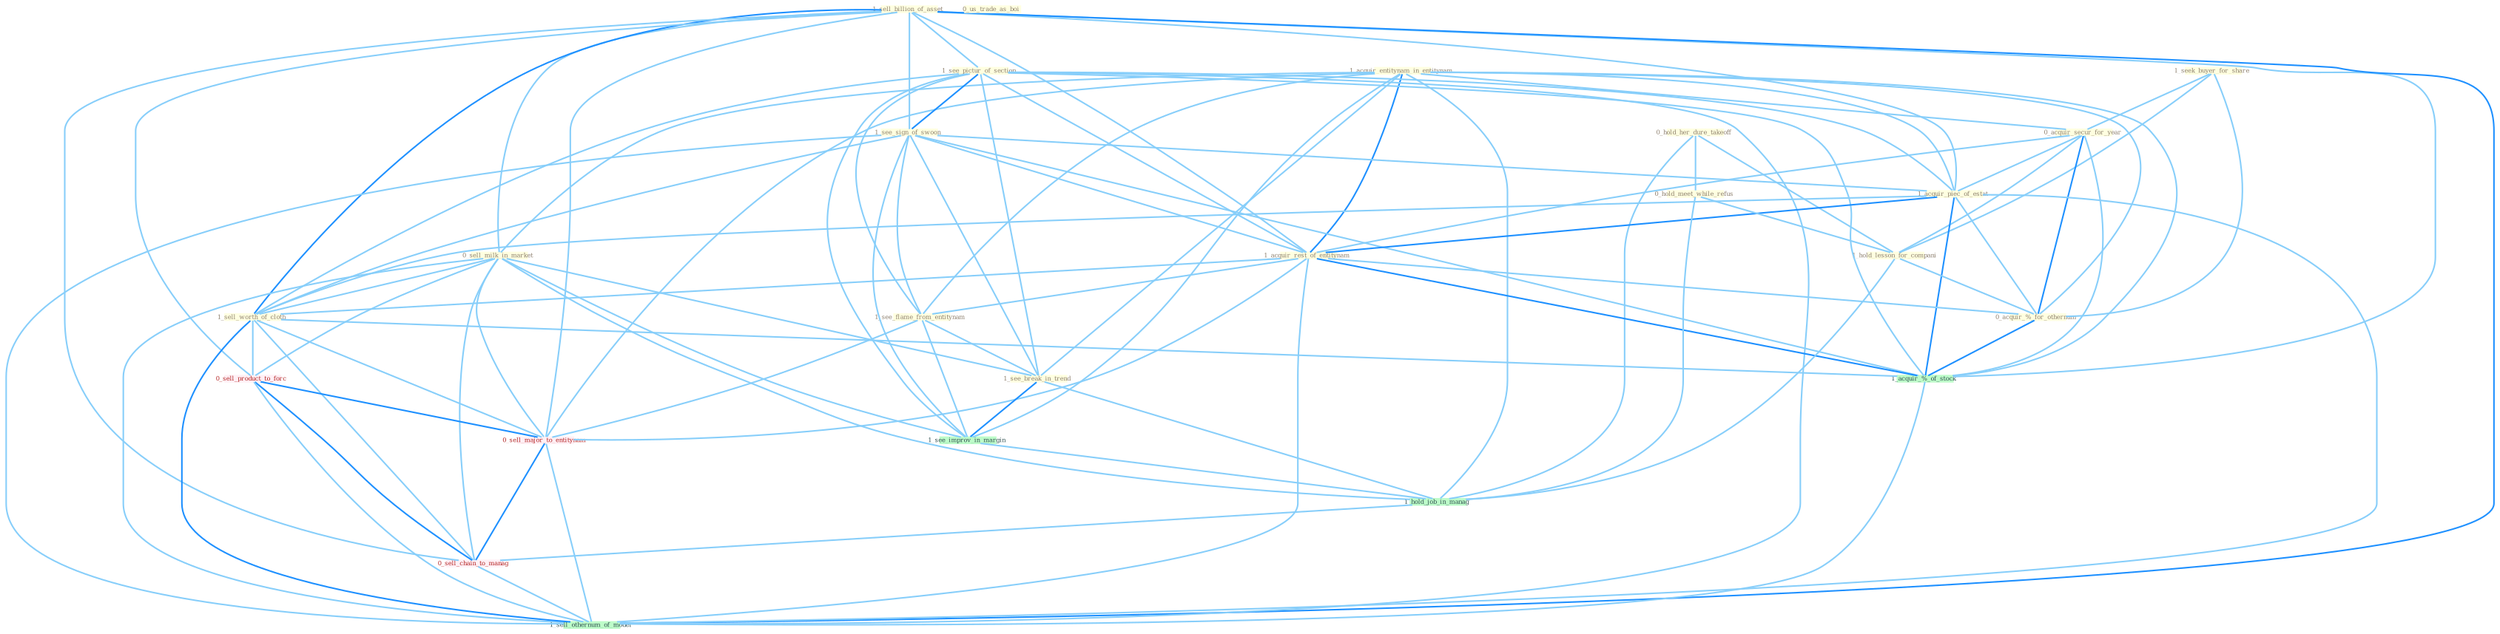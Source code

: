 Graph G{ 
    node
    [shape=polygon,style=filled,width=.5,height=.06,color="#BDFCC9",fixedsize=true,fontsize=4,
    fontcolor="#2f4f4f"];
    {node
    [color="#ffffe0", fontcolor="#8b7d6b"] "1_seek_buyer_for_share " "1_acquir_entitynam_in_entitynam " "1_sell_billion_of_asset " "0_acquir_secur_for_year " "1_see_pictur_of_section " "0_hold_her_dure_takeoff " "1_see_sign_of_swoon " "1_acquir_piec_of_estat " "1_acquir_rest_of_entitynam " "0_us_trade_as_boi " "0_sell_milk_in_market " "0_hold_meet_while_refus " "1_see_flame_from_entitynam " "1_sell_worth_of_cloth " "1_hold_lesson_for_compani " "0_acquir_%_for_othernum " "1_see_break_in_trend "}
{node [color="#fff0f5", fontcolor="#b22222"] "0_sell_product_to_forc " "0_sell_major_to_entitynam " "0_sell_chain_to_manag "}
edge [color="#B0E2FF"];

	"1_seek_buyer_for_share " -- "0_acquir_secur_for_year " [w="1", color="#87cefa" ];
	"1_seek_buyer_for_share " -- "1_hold_lesson_for_compani " [w="1", color="#87cefa" ];
	"1_seek_buyer_for_share " -- "0_acquir_%_for_othernum " [w="1", color="#87cefa" ];
	"1_acquir_entitynam_in_entitynam " -- "0_acquir_secur_for_year " [w="1", color="#87cefa" ];
	"1_acquir_entitynam_in_entitynam " -- "1_acquir_piec_of_estat " [w="1", color="#87cefa" ];
	"1_acquir_entitynam_in_entitynam " -- "1_acquir_rest_of_entitynam " [w="2", color="#1e90ff" , len=0.8];
	"1_acquir_entitynam_in_entitynam " -- "0_sell_milk_in_market " [w="1", color="#87cefa" ];
	"1_acquir_entitynam_in_entitynam " -- "1_see_flame_from_entitynam " [w="1", color="#87cefa" ];
	"1_acquir_entitynam_in_entitynam " -- "0_acquir_%_for_othernum " [w="1", color="#87cefa" ];
	"1_acquir_entitynam_in_entitynam " -- "1_see_break_in_trend " [w="1", color="#87cefa" ];
	"1_acquir_entitynam_in_entitynam " -- "1_see_improv_in_margin " [w="1", color="#87cefa" ];
	"1_acquir_entitynam_in_entitynam " -- "1_acquir_%_of_stock " [w="1", color="#87cefa" ];
	"1_acquir_entitynam_in_entitynam " -- "1_hold_job_in_manag " [w="1", color="#87cefa" ];
	"1_acquir_entitynam_in_entitynam " -- "0_sell_major_to_entitynam " [w="1", color="#87cefa" ];
	"1_sell_billion_of_asset " -- "1_see_pictur_of_section " [w="1", color="#87cefa" ];
	"1_sell_billion_of_asset " -- "1_see_sign_of_swoon " [w="1", color="#87cefa" ];
	"1_sell_billion_of_asset " -- "1_acquir_piec_of_estat " [w="1", color="#87cefa" ];
	"1_sell_billion_of_asset " -- "1_acquir_rest_of_entitynam " [w="1", color="#87cefa" ];
	"1_sell_billion_of_asset " -- "0_sell_milk_in_market " [w="1", color="#87cefa" ];
	"1_sell_billion_of_asset " -- "1_sell_worth_of_cloth " [w="2", color="#1e90ff" , len=0.8];
	"1_sell_billion_of_asset " -- "1_acquir_%_of_stock " [w="1", color="#87cefa" ];
	"1_sell_billion_of_asset " -- "0_sell_product_to_forc " [w="1", color="#87cefa" ];
	"1_sell_billion_of_asset " -- "0_sell_major_to_entitynam " [w="1", color="#87cefa" ];
	"1_sell_billion_of_asset " -- "0_sell_chain_to_manag " [w="1", color="#87cefa" ];
	"1_sell_billion_of_asset " -- "1_sell_othernum_of_model " [w="2", color="#1e90ff" , len=0.8];
	"0_acquir_secur_for_year " -- "1_acquir_piec_of_estat " [w="1", color="#87cefa" ];
	"0_acquir_secur_for_year " -- "1_acquir_rest_of_entitynam " [w="1", color="#87cefa" ];
	"0_acquir_secur_for_year " -- "1_hold_lesson_for_compani " [w="1", color="#87cefa" ];
	"0_acquir_secur_for_year " -- "0_acquir_%_for_othernum " [w="2", color="#1e90ff" , len=0.8];
	"0_acquir_secur_for_year " -- "1_acquir_%_of_stock " [w="1", color="#87cefa" ];
	"1_see_pictur_of_section " -- "1_see_sign_of_swoon " [w="2", color="#1e90ff" , len=0.8];
	"1_see_pictur_of_section " -- "1_acquir_piec_of_estat " [w="1", color="#87cefa" ];
	"1_see_pictur_of_section " -- "1_acquir_rest_of_entitynam " [w="1", color="#87cefa" ];
	"1_see_pictur_of_section " -- "1_see_flame_from_entitynam " [w="1", color="#87cefa" ];
	"1_see_pictur_of_section " -- "1_sell_worth_of_cloth " [w="1", color="#87cefa" ];
	"1_see_pictur_of_section " -- "1_see_break_in_trend " [w="1", color="#87cefa" ];
	"1_see_pictur_of_section " -- "1_see_improv_in_margin " [w="1", color="#87cefa" ];
	"1_see_pictur_of_section " -- "1_acquir_%_of_stock " [w="1", color="#87cefa" ];
	"1_see_pictur_of_section " -- "1_sell_othernum_of_model " [w="1", color="#87cefa" ];
	"0_hold_her_dure_takeoff " -- "0_hold_meet_while_refus " [w="1", color="#87cefa" ];
	"0_hold_her_dure_takeoff " -- "1_hold_lesson_for_compani " [w="1", color="#87cefa" ];
	"0_hold_her_dure_takeoff " -- "1_hold_job_in_manag " [w="1", color="#87cefa" ];
	"1_see_sign_of_swoon " -- "1_acquir_piec_of_estat " [w="1", color="#87cefa" ];
	"1_see_sign_of_swoon " -- "1_acquir_rest_of_entitynam " [w="1", color="#87cefa" ];
	"1_see_sign_of_swoon " -- "1_see_flame_from_entitynam " [w="1", color="#87cefa" ];
	"1_see_sign_of_swoon " -- "1_sell_worth_of_cloth " [w="1", color="#87cefa" ];
	"1_see_sign_of_swoon " -- "1_see_break_in_trend " [w="1", color="#87cefa" ];
	"1_see_sign_of_swoon " -- "1_see_improv_in_margin " [w="1", color="#87cefa" ];
	"1_see_sign_of_swoon " -- "1_acquir_%_of_stock " [w="1", color="#87cefa" ];
	"1_see_sign_of_swoon " -- "1_sell_othernum_of_model " [w="1", color="#87cefa" ];
	"1_acquir_piec_of_estat " -- "1_acquir_rest_of_entitynam " [w="2", color="#1e90ff" , len=0.8];
	"1_acquir_piec_of_estat " -- "1_sell_worth_of_cloth " [w="1", color="#87cefa" ];
	"1_acquir_piec_of_estat " -- "0_acquir_%_for_othernum " [w="1", color="#87cefa" ];
	"1_acquir_piec_of_estat " -- "1_acquir_%_of_stock " [w="2", color="#1e90ff" , len=0.8];
	"1_acquir_piec_of_estat " -- "1_sell_othernum_of_model " [w="1", color="#87cefa" ];
	"1_acquir_rest_of_entitynam " -- "1_see_flame_from_entitynam " [w="1", color="#87cefa" ];
	"1_acquir_rest_of_entitynam " -- "1_sell_worth_of_cloth " [w="1", color="#87cefa" ];
	"1_acquir_rest_of_entitynam " -- "0_acquir_%_for_othernum " [w="1", color="#87cefa" ];
	"1_acquir_rest_of_entitynam " -- "1_acquir_%_of_stock " [w="2", color="#1e90ff" , len=0.8];
	"1_acquir_rest_of_entitynam " -- "0_sell_major_to_entitynam " [w="1", color="#87cefa" ];
	"1_acquir_rest_of_entitynam " -- "1_sell_othernum_of_model " [w="1", color="#87cefa" ];
	"0_sell_milk_in_market " -- "1_sell_worth_of_cloth " [w="1", color="#87cefa" ];
	"0_sell_milk_in_market " -- "1_see_break_in_trend " [w="1", color="#87cefa" ];
	"0_sell_milk_in_market " -- "1_see_improv_in_margin " [w="1", color="#87cefa" ];
	"0_sell_milk_in_market " -- "1_hold_job_in_manag " [w="1", color="#87cefa" ];
	"0_sell_milk_in_market " -- "0_sell_product_to_forc " [w="1", color="#87cefa" ];
	"0_sell_milk_in_market " -- "0_sell_major_to_entitynam " [w="1", color="#87cefa" ];
	"0_sell_milk_in_market " -- "0_sell_chain_to_manag " [w="1", color="#87cefa" ];
	"0_sell_milk_in_market " -- "1_sell_othernum_of_model " [w="1", color="#87cefa" ];
	"0_hold_meet_while_refus " -- "1_hold_lesson_for_compani " [w="1", color="#87cefa" ];
	"0_hold_meet_while_refus " -- "1_hold_job_in_manag " [w="1", color="#87cefa" ];
	"1_see_flame_from_entitynam " -- "1_see_break_in_trend " [w="1", color="#87cefa" ];
	"1_see_flame_from_entitynam " -- "1_see_improv_in_margin " [w="1", color="#87cefa" ];
	"1_see_flame_from_entitynam " -- "0_sell_major_to_entitynam " [w="1", color="#87cefa" ];
	"1_sell_worth_of_cloth " -- "1_acquir_%_of_stock " [w="1", color="#87cefa" ];
	"1_sell_worth_of_cloth " -- "0_sell_product_to_forc " [w="1", color="#87cefa" ];
	"1_sell_worth_of_cloth " -- "0_sell_major_to_entitynam " [w="1", color="#87cefa" ];
	"1_sell_worth_of_cloth " -- "0_sell_chain_to_manag " [w="1", color="#87cefa" ];
	"1_sell_worth_of_cloth " -- "1_sell_othernum_of_model " [w="2", color="#1e90ff" , len=0.8];
	"1_hold_lesson_for_compani " -- "0_acquir_%_for_othernum " [w="1", color="#87cefa" ];
	"1_hold_lesson_for_compani " -- "1_hold_job_in_manag " [w="1", color="#87cefa" ];
	"0_acquir_%_for_othernum " -- "1_acquir_%_of_stock " [w="2", color="#1e90ff" , len=0.8];
	"1_see_break_in_trend " -- "1_see_improv_in_margin " [w="2", color="#1e90ff" , len=0.8];
	"1_see_break_in_trend " -- "1_hold_job_in_manag " [w="1", color="#87cefa" ];
	"1_see_improv_in_margin " -- "1_hold_job_in_manag " [w="1", color="#87cefa" ];
	"1_acquir_%_of_stock " -- "1_sell_othernum_of_model " [w="1", color="#87cefa" ];
	"1_hold_job_in_manag " -- "0_sell_chain_to_manag " [w="1", color="#87cefa" ];
	"0_sell_product_to_forc " -- "0_sell_major_to_entitynam " [w="2", color="#1e90ff" , len=0.8];
	"0_sell_product_to_forc " -- "0_sell_chain_to_manag " [w="2", color="#1e90ff" , len=0.8];
	"0_sell_product_to_forc " -- "1_sell_othernum_of_model " [w="1", color="#87cefa" ];
	"0_sell_major_to_entitynam " -- "0_sell_chain_to_manag " [w="2", color="#1e90ff" , len=0.8];
	"0_sell_major_to_entitynam " -- "1_sell_othernum_of_model " [w="1", color="#87cefa" ];
	"0_sell_chain_to_manag " -- "1_sell_othernum_of_model " [w="1", color="#87cefa" ];
}
